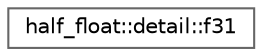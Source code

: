 digraph "类继承关系图"
{
 // LATEX_PDF_SIZE
  bgcolor="transparent";
  edge [fontname=Helvetica,fontsize=10,labelfontname=Helvetica,labelfontsize=10];
  node [fontname=Helvetica,fontsize=10,shape=box,height=0.2,width=0.4];
  rankdir="LR";
  Node0 [id="Node000000",label="half_float::detail::f31",height=0.2,width=0.4,color="grey40", fillcolor="white", style="filled",URL="$structhalf__float_1_1detail_1_1f31.html",tooltip="Class for 1.31 unsigned floating-point computation"];
}

